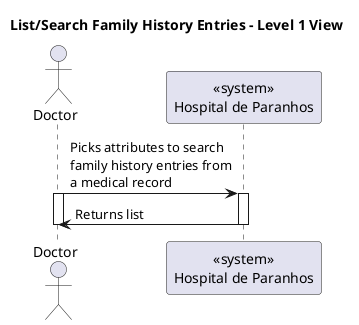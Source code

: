 @startuml

title List/Search Family History Entries - Level 1 View

actor Doctor as U
participant "<<system>>\nHospital de Paranhos" as web

U -> web : Picks attributes to search\nfamily history entries from\na medical record
activate U
activate web
web -> U : Returns list
deactivate web
deactivate U

@enduml